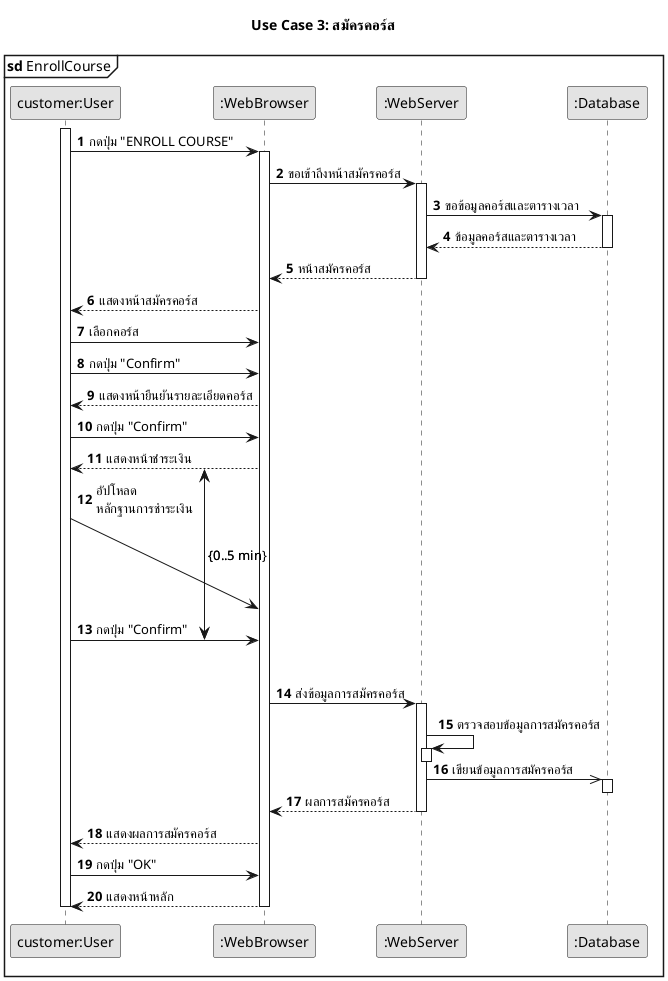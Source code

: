 @startuml
!pragma teoz true
skinparam monochrome true
skinparam defaultFontName Sarabun

title Use Case 3: สมัครคอร์ส
mainframe **sd** EnrollCourse

participant "customer:User" as Customer
participant ":WebBrowser" as Browser
participant ":WebServer" as Server
participant ":Database" as Database

autonumber
activate Customer
Customer -> Browser: กดปุ่ม "ENROLL COURSE"
activate Browser
Browser -> Server: ขอเข้าถึงหน้าสมัครคอร์ส
activate Server
Server -> Database: ขอข้อมูลคอร์สและตารางเวลา
activate Database
Database --> Server: ข้อมูลคอร์สและตารางเวลา
deactivate Database
Server --> Browser: หน้าสมัครคอร์ส
deactivate Server
Browser --> Customer: แสดงหน้าสมัครคอร์ส
' ฟอร์มให้เลือกคอร์สที่จะสมัครจากวันและเวลา
Customer -> Browser: เลือกคอร์ส
Customer -> Browser: กดปุ่ม "Confirm"
Browser --> Customer: แสดงหน้ายืนยันรายละเอียดคอร์ส
Customer -> Browser: กดปุ่ม "Confirm"

{start} Browser -[hidden]> Server
autonumber 11
& Browser --> Customer: แสดงหน้าชำระเงิน
Customer ->(90) Browser: อัปโหลด\nหลักฐานการชำระเงิน
{end} Customer -> Browser: กดปุ่ม "Confirm"
{end} Browser -[hidden]> Server

{start} <-> {end}: {0..5 min}

autonumber 14
Browser -> Server: ส่งข้อมูลการสมัครคอร์ส
activate Server
Server -> Server: ตรวจสอบข้อมูลการสมัครคอร์ส
activate Server
deactivate Server
Server ->> Database: เขียนข้อมูลการสมัครคอร์ส
activate Database
deactivate Database
Server --> Browser: ผลการสมัครคอร์ส
deactivate Server
Browser --> Customer: แสดงผลการสมัครคอร์ส
Customer -> Browser: กดปุ่ม "OK"
Browser --> Customer: แสดงหน้าหลัก
deactivate Browser
deactivate Customer
@enduml
